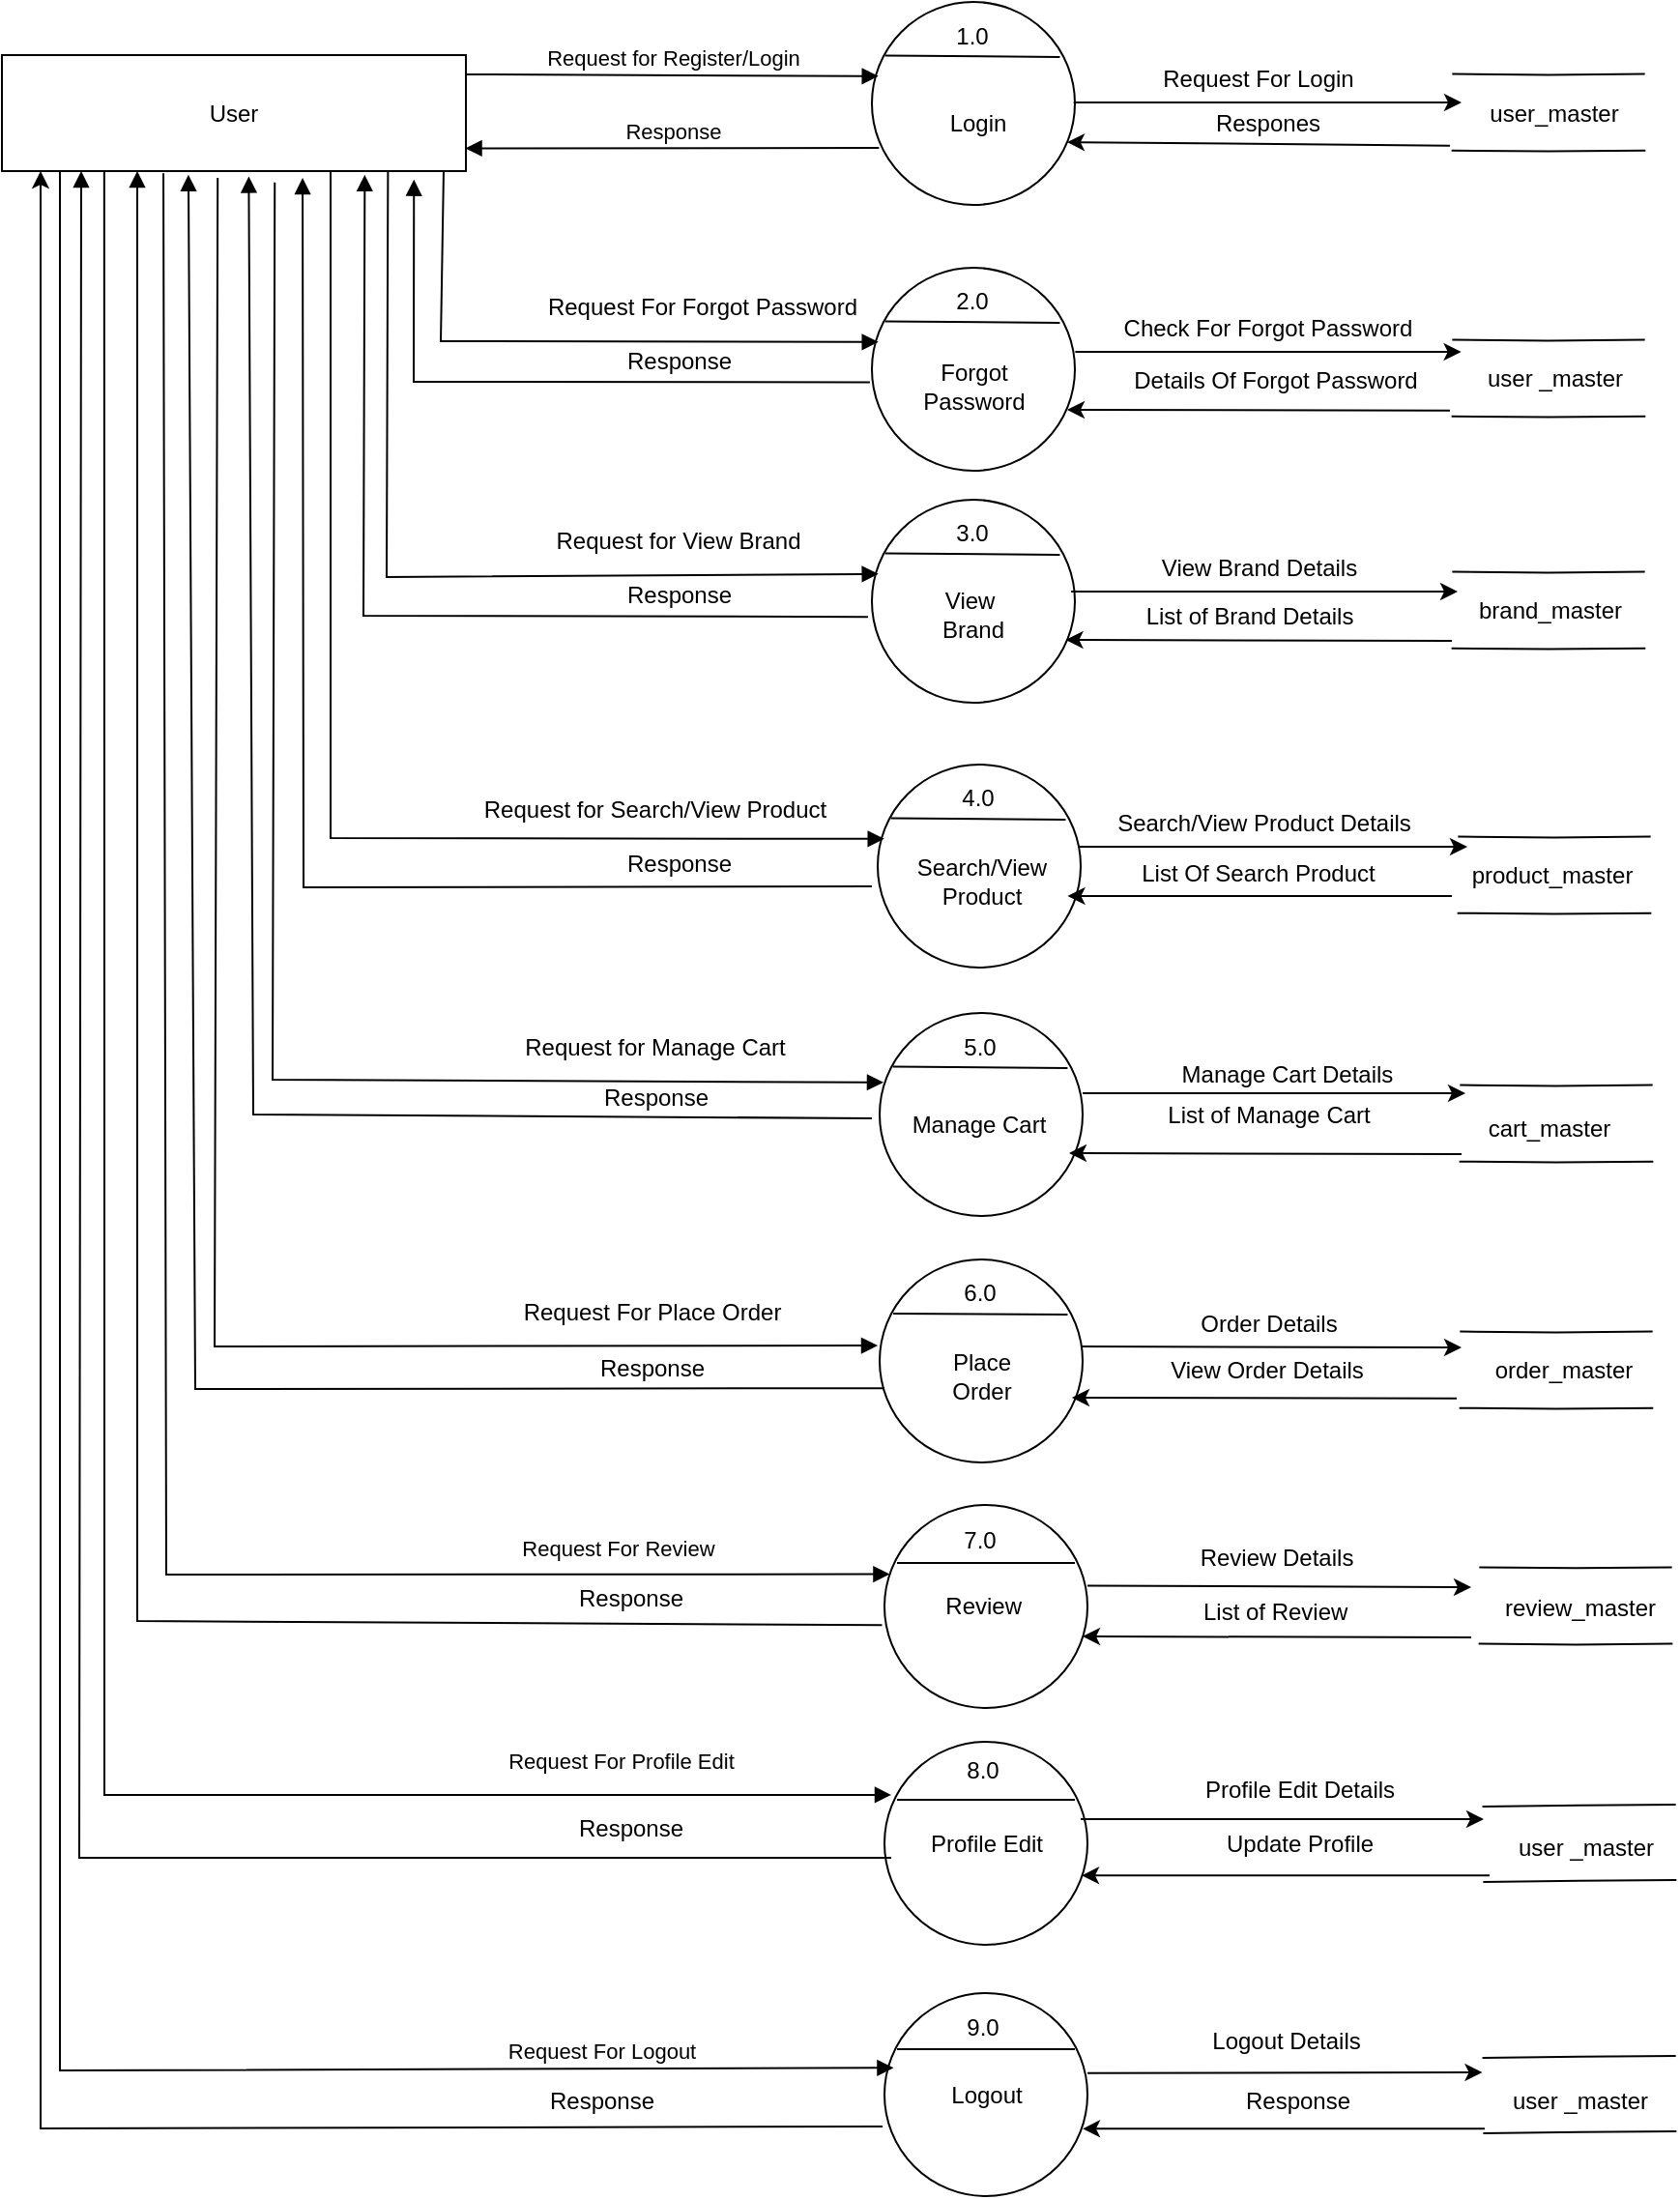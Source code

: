 <mxfile version="28.2.0">
  <diagram name="Page-1" id="gVOBkqxqK4I96EU3WtzF">
    <mxGraphModel dx="1042" dy="562" grid="1" gridSize="10" guides="1" tooltips="1" connect="1" arrows="1" fold="1" page="1" pageScale="1" pageWidth="850" pageHeight="1100" math="0" shadow="0">
      <root>
        <mxCell id="0" />
        <mxCell id="1" parent="0" />
        <mxCell id="Nr52_7gPGS_CzBwZWNkH-107" value="User" style="html=1;whiteSpace=wrap;" parent="1" vertex="1">
          <mxGeometry x="100" y="497.5" width="240" height="60" as="geometry" />
        </mxCell>
        <mxCell id="Nr52_7gPGS_CzBwZWNkH-108" value="" style="ellipse;whiteSpace=wrap;html=1;aspect=fixed;" parent="1" vertex="1">
          <mxGeometry x="550" y="470" width="105" height="105" as="geometry" />
        </mxCell>
        <mxCell id="Nr52_7gPGS_CzBwZWNkH-109" value="" style="endArrow=none;html=1;rounded=0;entryX=0.926;entryY=0.271;entryDx=0;entryDy=0;exitX=0.065;exitY=0.264;exitDx=0;exitDy=0;entryPerimeter=0;exitPerimeter=0;" parent="1" source="Nr52_7gPGS_CzBwZWNkH-108" target="Nr52_7gPGS_CzBwZWNkH-108" edge="1">
          <mxGeometry width="50" height="50" relative="1" as="geometry">
            <mxPoint x="565.377" y="495.377" as="sourcePoint" />
            <mxPoint x="639.623" y="495.377" as="targetPoint" />
          </mxGeometry>
        </mxCell>
        <mxCell id="Nr52_7gPGS_CzBwZWNkH-110" value="1.0" style="text;html=1;align=center;verticalAlign=middle;whiteSpace=wrap;rounded=0;" parent="1" vertex="1">
          <mxGeometry x="572" y="472.5" width="60" height="30" as="geometry" />
        </mxCell>
        <mxCell id="Nr52_7gPGS_CzBwZWNkH-111" value="Login" style="text;html=1;align=center;verticalAlign=middle;whiteSpace=wrap;rounded=0;" parent="1" vertex="1">
          <mxGeometry x="575" y="517.5" width="60" height="30" as="geometry" />
        </mxCell>
        <mxCell id="Nr52_7gPGS_CzBwZWNkH-112" value="Request for Register/Login" style="html=1;verticalAlign=bottom;endArrow=block;curved=0;rounded=0;exitX=1;exitY=0;exitDx=0;exitDy=0;entryX=0.032;entryY=0.366;entryDx=0;entryDy=0;entryPerimeter=0;" parent="1" target="Nr52_7gPGS_CzBwZWNkH-108" edge="1">
          <mxGeometry x="0.003" width="80" relative="1" as="geometry">
            <mxPoint x="340" y="507.5" as="sourcePoint" />
            <mxPoint x="550" y="507.5" as="targetPoint" />
            <mxPoint as="offset" />
          </mxGeometry>
        </mxCell>
        <mxCell id="Nr52_7gPGS_CzBwZWNkH-113" value="Response" style="html=1;verticalAlign=bottom;endArrow=block;curved=0;rounded=0;entryX=0.999;entryY=0.804;entryDx=0;entryDy=0;exitX=0.035;exitY=0.719;exitDx=0;exitDy=0;exitPerimeter=0;entryPerimeter=0;" parent="1" source="Nr52_7gPGS_CzBwZWNkH-108" target="Nr52_7gPGS_CzBwZWNkH-107" edge="1">
          <mxGeometry width="80" relative="1" as="geometry">
            <mxPoint x="430" y="567.5" as="sourcePoint" />
            <mxPoint x="510" y="567.5" as="targetPoint" />
          </mxGeometry>
        </mxCell>
        <mxCell id="Nr52_7gPGS_CzBwZWNkH-114" value="" style="shape=link;html=1;rounded=0;width=39.565;" parent="1" edge="1">
          <mxGeometry width="100" relative="1" as="geometry">
            <mxPoint x="850" y="527.07" as="sourcePoint" />
            <mxPoint x="950" y="527.07" as="targetPoint" />
            <Array as="points">
              <mxPoint x="900" y="527.5" />
            </Array>
          </mxGeometry>
        </mxCell>
        <mxCell id="Nr52_7gPGS_CzBwZWNkH-115" value="user_master" style="text;html=1;align=center;verticalAlign=middle;whiteSpace=wrap;rounded=0;" parent="1" vertex="1">
          <mxGeometry x="873" y="512.5" width="60" height="30" as="geometry" />
        </mxCell>
        <mxCell id="Nr52_7gPGS_CzBwZWNkH-116" value="" style="endArrow=classic;html=1;rounded=0;entryX=0.971;entryY=0.435;entryDx=0;entryDy=0;entryPerimeter=0;" parent="1" edge="1">
          <mxGeometry width="50" height="50" relative="1" as="geometry">
            <mxPoint x="849.02" y="544.33" as="sourcePoint" />
            <mxPoint x="650.975" y="542.505" as="targetPoint" />
          </mxGeometry>
        </mxCell>
        <mxCell id="Nr52_7gPGS_CzBwZWNkH-117" value="" style="endArrow=classic;html=1;rounded=0;exitX=0.994;exitY=0.644;exitDx=0;exitDy=0;exitPerimeter=0;entryX=0.004;entryY=0.837;entryDx=0;entryDy=0;entryPerimeter=0;" parent="1" edge="1">
          <mxGeometry width="50" height="50" relative="1" as="geometry">
            <mxPoint x="654.37" y="522.01" as="sourcePoint" />
            <mxPoint x="855" y="522" as="targetPoint" />
          </mxGeometry>
        </mxCell>
        <mxCell id="Nr52_7gPGS_CzBwZWNkH-118" value="Request For Login" style="text;html=1;align=center;verticalAlign=middle;whiteSpace=wrap;rounded=0;" parent="1" vertex="1">
          <mxGeometry x="665" y="495" width="170" height="30" as="geometry" />
        </mxCell>
        <mxCell id="Nr52_7gPGS_CzBwZWNkH-119" value="Respones" style="text;html=1;align=center;verticalAlign=middle;whiteSpace=wrap;rounded=0;" parent="1" vertex="1">
          <mxGeometry x="725" y="517.5" width="60" height="30" as="geometry" />
        </mxCell>
        <mxCell id="Nr52_7gPGS_CzBwZWNkH-120" value="" style="ellipse;whiteSpace=wrap;html=1;aspect=fixed;" parent="1" vertex="1">
          <mxGeometry x="550" y="607.5" width="105" height="105" as="geometry" />
        </mxCell>
        <mxCell id="Nr52_7gPGS_CzBwZWNkH-121" value="" style="endArrow=none;html=1;rounded=0;entryX=0.926;entryY=0.271;entryDx=0;entryDy=0;exitX=0.065;exitY=0.264;exitDx=0;exitDy=0;entryPerimeter=0;exitPerimeter=0;" parent="1" source="Nr52_7gPGS_CzBwZWNkH-120" target="Nr52_7gPGS_CzBwZWNkH-120" edge="1">
          <mxGeometry width="50" height="50" relative="1" as="geometry">
            <mxPoint x="565.377" y="632.877" as="sourcePoint" />
            <mxPoint x="639.623" y="632.877" as="targetPoint" />
          </mxGeometry>
        </mxCell>
        <mxCell id="Nr52_7gPGS_CzBwZWNkH-122" value="2.0" style="text;html=1;align=center;verticalAlign=middle;whiteSpace=wrap;rounded=0;" parent="1" vertex="1">
          <mxGeometry x="572" y="610" width="60" height="30" as="geometry" />
        </mxCell>
        <mxCell id="Nr52_7gPGS_CzBwZWNkH-124" value="" style="html=1;verticalAlign=bottom;endArrow=block;curved=0;rounded=0;exitX=0.952;exitY=1.005;exitDx=0;exitDy=0;entryX=0.032;entryY=0.366;entryDx=0;entryDy=0;entryPerimeter=0;exitPerimeter=0;" parent="1" source="Nr52_7gPGS_CzBwZWNkH-107" target="Nr52_7gPGS_CzBwZWNkH-120" edge="1">
          <mxGeometry x="0.272" y="-2" width="80" relative="1" as="geometry">
            <mxPoint x="340" y="645" as="sourcePoint" />
            <mxPoint x="550" y="645" as="targetPoint" />
            <Array as="points">
              <mxPoint x="327" y="645.5" />
            </Array>
            <mxPoint as="offset" />
          </mxGeometry>
        </mxCell>
        <mxCell id="Nr52_7gPGS_CzBwZWNkH-125" value="" style="html=1;verticalAlign=bottom;endArrow=block;curved=0;rounded=0;entryX=0.888;entryY=1.072;entryDx=0;entryDy=0;exitX=-0.01;exitY=0.564;exitDx=0;exitDy=0;entryPerimeter=0;exitPerimeter=0;" parent="1" source="Nr52_7gPGS_CzBwZWNkH-120" target="Nr52_7gPGS_CzBwZWNkH-107" edge="1">
          <mxGeometry width="80" relative="1" as="geometry">
            <mxPoint x="553.675" y="672.995" as="sourcePoint" />
            <mxPoint x="340" y="673" as="targetPoint" />
            <Array as="points">
              <mxPoint x="313" y="666.5" />
            </Array>
          </mxGeometry>
        </mxCell>
        <mxCell id="Nr52_7gPGS_CzBwZWNkH-126" value="" style="shape=link;html=1;rounded=0;width=39.565;" parent="1" edge="1">
          <mxGeometry width="100" relative="1" as="geometry">
            <mxPoint x="850" y="664.57" as="sourcePoint" />
            <mxPoint x="950" y="664.57" as="targetPoint" />
            <Array as="points">
              <mxPoint x="900" y="665" />
            </Array>
          </mxGeometry>
        </mxCell>
        <mxCell id="Nr52_7gPGS_CzBwZWNkH-127" value="user _master" style="text;html=1;align=center;verticalAlign=middle;whiteSpace=wrap;rounded=0;" parent="1" vertex="1">
          <mxGeometry x="867" y="650" width="73" height="30" as="geometry" />
        </mxCell>
        <mxCell id="Nr52_7gPGS_CzBwZWNkH-128" value="" style="endArrow=classic;html=1;rounded=0;entryX=0.971;entryY=0.435;entryDx=0;entryDy=0;entryPerimeter=0;" parent="1" edge="1">
          <mxGeometry width="50" height="50" relative="1" as="geometry">
            <mxPoint x="849.02" y="681.32" as="sourcePoint" />
            <mxPoint x="650.975" y="680.995" as="targetPoint" />
          </mxGeometry>
        </mxCell>
        <mxCell id="Nr52_7gPGS_CzBwZWNkH-129" value="" style="endArrow=classic;html=1;rounded=0;exitX=0.994;exitY=0.644;exitDx=0;exitDy=0;exitPerimeter=0;entryX=0.004;entryY=0.837;entryDx=0;entryDy=0;entryPerimeter=0;" parent="1" edge="1">
          <mxGeometry width="50" height="50" relative="1" as="geometry">
            <mxPoint x="655.19" y="651.01" as="sourcePoint" />
            <mxPoint x="854.82" y="651" as="targetPoint" />
          </mxGeometry>
        </mxCell>
        <mxCell id="Nr52_7gPGS_CzBwZWNkH-134" value="&lt;div&gt;&lt;br&gt;&lt;/div&gt;&lt;div&gt;&lt;span style=&quot;background-color: transparent; color: light-dark(rgb(0, 0, 0), rgb(255, 255, 255));&quot;&gt;View&amp;nbsp;&lt;/span&gt;&lt;/div&gt;&lt;div&gt;Brand&lt;/div&gt;" style="ellipse;whiteSpace=wrap;html=1;aspect=fixed;" parent="1" vertex="1">
          <mxGeometry x="550" y="727.5" width="105" height="105" as="geometry" />
        </mxCell>
        <mxCell id="Nr52_7gPGS_CzBwZWNkH-135" value="" style="endArrow=none;html=1;rounded=0;entryX=0.926;entryY=0.271;entryDx=0;entryDy=0;exitX=0.065;exitY=0.264;exitDx=0;exitDy=0;entryPerimeter=0;exitPerimeter=0;" parent="1" source="Nr52_7gPGS_CzBwZWNkH-134" target="Nr52_7gPGS_CzBwZWNkH-134" edge="1">
          <mxGeometry width="50" height="50" relative="1" as="geometry">
            <mxPoint x="565.377" y="752.877" as="sourcePoint" />
            <mxPoint x="639.623" y="752.877" as="targetPoint" />
          </mxGeometry>
        </mxCell>
        <mxCell id="Nr52_7gPGS_CzBwZWNkH-136" value="3.0" style="text;html=1;align=center;verticalAlign=middle;whiteSpace=wrap;rounded=0;" parent="1" vertex="1">
          <mxGeometry x="572" y="730" width="60" height="30" as="geometry" />
        </mxCell>
        <mxCell id="Nr52_7gPGS_CzBwZWNkH-138" value="" style="html=1;verticalAlign=bottom;endArrow=block;curved=0;rounded=0;exitX=0.832;exitY=1.005;exitDx=0;exitDy=0;entryX=0.032;entryY=0.366;entryDx=0;entryDy=0;entryPerimeter=0;exitPerimeter=0;" parent="1" source="Nr52_7gPGS_CzBwZWNkH-107" target="Nr52_7gPGS_CzBwZWNkH-134" edge="1">
          <mxGeometry width="80" relative="1" as="geometry">
            <mxPoint x="340" y="765" as="sourcePoint" />
            <mxPoint x="550" y="765" as="targetPoint" />
            <Array as="points">
              <mxPoint x="299" y="767.5" />
            </Array>
          </mxGeometry>
        </mxCell>
        <mxCell id="Nr52_7gPGS_CzBwZWNkH-139" value="" style="html=1;verticalAlign=bottom;endArrow=block;curved=0;rounded=0;entryX=0.782;entryY=1.032;entryDx=0;entryDy=0;exitX=-0.019;exitY=0.577;exitDx=0;exitDy=0;exitPerimeter=0;entryPerimeter=0;" parent="1" source="Nr52_7gPGS_CzBwZWNkH-134" target="Nr52_7gPGS_CzBwZWNkH-107" edge="1">
          <mxGeometry width="80" relative="1" as="geometry">
            <mxPoint x="540" y="787.5" as="sourcePoint" />
            <mxPoint x="290" y="667.5" as="targetPoint" />
            <Array as="points">
              <mxPoint x="287" y="787.5" />
            </Array>
          </mxGeometry>
        </mxCell>
        <mxCell id="Nr52_7gPGS_CzBwZWNkH-140" value="" style="shape=link;html=1;rounded=0;width=39.565;" parent="1" edge="1">
          <mxGeometry width="100" relative="1" as="geometry">
            <mxPoint x="850" y="784.57" as="sourcePoint" />
            <mxPoint x="950" y="784.57" as="targetPoint" />
            <Array as="points">
              <mxPoint x="900" y="785" />
            </Array>
          </mxGeometry>
        </mxCell>
        <mxCell id="Nr52_7gPGS_CzBwZWNkH-141" value="brand_master" style="text;html=1;align=center;verticalAlign=middle;whiteSpace=wrap;rounded=0;" parent="1" vertex="1">
          <mxGeometry x="871" y="770" width="60" height="30" as="geometry" />
        </mxCell>
        <mxCell id="Nr52_7gPGS_CzBwZWNkH-142" value="" style="endArrow=classic;html=1;rounded=0;entryX=0.971;entryY=0.435;entryDx=0;entryDy=0;entryPerimeter=0;" parent="1" edge="1">
          <mxGeometry width="50" height="50" relative="1" as="geometry">
            <mxPoint x="850" y="800.5" as="sourcePoint" />
            <mxPoint x="650.235" y="800.005" as="targetPoint" />
          </mxGeometry>
        </mxCell>
        <mxCell id="Nr52_7gPGS_CzBwZWNkH-143" value="" style="endArrow=classic;html=1;rounded=0;exitX=0.994;exitY=0.644;exitDx=0;exitDy=0;exitPerimeter=0;entryX=0.004;entryY=0.837;entryDx=0;entryDy=0;entryPerimeter=0;" parent="1" edge="1">
          <mxGeometry width="50" height="50" relative="1" as="geometry">
            <mxPoint x="653.06" y="775.01" as="sourcePoint" />
            <mxPoint x="853" y="775" as="targetPoint" />
          </mxGeometry>
        </mxCell>
        <mxCell id="Nr52_7gPGS_CzBwZWNkH-148" value="" style="ellipse;whiteSpace=wrap;html=1;aspect=fixed;" parent="1" vertex="1">
          <mxGeometry x="553" y="864.5" width="105" height="105" as="geometry" />
        </mxCell>
        <mxCell id="Nr52_7gPGS_CzBwZWNkH-149" value="" style="endArrow=none;html=1;rounded=0;entryX=0.926;entryY=0.271;entryDx=0;entryDy=0;exitX=0.065;exitY=0.264;exitDx=0;exitDy=0;entryPerimeter=0;exitPerimeter=0;" parent="1" source="Nr52_7gPGS_CzBwZWNkH-148" target="Nr52_7gPGS_CzBwZWNkH-148" edge="1">
          <mxGeometry width="50" height="50" relative="1" as="geometry">
            <mxPoint x="568.377" y="889.877" as="sourcePoint" />
            <mxPoint x="642.623" y="889.877" as="targetPoint" />
          </mxGeometry>
        </mxCell>
        <mxCell id="Nr52_7gPGS_CzBwZWNkH-150" value="4.0" style="text;html=1;align=center;verticalAlign=middle;whiteSpace=wrap;rounded=0;" parent="1" vertex="1">
          <mxGeometry x="575" y="867" width="60" height="30" as="geometry" />
        </mxCell>
        <mxCell id="Nr52_7gPGS_CzBwZWNkH-152" value="" style="html=1;verticalAlign=bottom;endArrow=block;curved=0;rounded=0;entryX=0.032;entryY=0.366;entryDx=0;entryDy=0;entryPerimeter=0;" parent="1" target="Nr52_7gPGS_CzBwZWNkH-148" edge="1">
          <mxGeometry width="80" relative="1" as="geometry">
            <mxPoint x="270" y="557.5" as="sourcePoint" />
            <mxPoint x="553" y="902" as="targetPoint" />
            <Array as="points">
              <mxPoint x="270" y="902.5" />
            </Array>
          </mxGeometry>
        </mxCell>
        <mxCell id="Nr52_7gPGS_CzBwZWNkH-153" value="" style="html=1;verticalAlign=bottom;endArrow=block;curved=0;rounded=0;entryX=0.648;entryY=1.058;entryDx=0;entryDy=0;entryPerimeter=0;" parent="1" target="Nr52_7gPGS_CzBwZWNkH-107" edge="1">
          <mxGeometry width="80" relative="1" as="geometry">
            <mxPoint x="550" y="927.5" as="sourcePoint" />
            <mxPoint x="290" y="698.5" as="targetPoint" />
            <Array as="points">
              <mxPoint x="256" y="928" />
            </Array>
          </mxGeometry>
        </mxCell>
        <mxCell id="Nr52_7gPGS_CzBwZWNkH-154" value="" style="shape=link;html=1;rounded=0;width=39.565;" parent="1" edge="1">
          <mxGeometry width="100" relative="1" as="geometry">
            <mxPoint x="853" y="921.57" as="sourcePoint" />
            <mxPoint x="953" y="921.57" as="targetPoint" />
            <Array as="points">
              <mxPoint x="903" y="922" />
            </Array>
          </mxGeometry>
        </mxCell>
        <mxCell id="Nr52_7gPGS_CzBwZWNkH-155" value="product_master" style="text;html=1;align=center;verticalAlign=middle;whiteSpace=wrap;rounded=0;" parent="1" vertex="1">
          <mxGeometry x="872" y="907" width="60" height="30" as="geometry" />
        </mxCell>
        <mxCell id="Nr52_7gPGS_CzBwZWNkH-156" value="" style="endArrow=classic;html=1;rounded=0;entryX=0.971;entryY=0.435;entryDx=0;entryDy=0;entryPerimeter=0;" parent="1" edge="1">
          <mxGeometry width="50" height="50" relative="1" as="geometry">
            <mxPoint x="850" y="932.5" as="sourcePoint" />
            <mxPoint x="651.235" y="932.495" as="targetPoint" />
          </mxGeometry>
        </mxCell>
        <mxCell id="Nr52_7gPGS_CzBwZWNkH-157" value="" style="endArrow=classic;html=1;rounded=0;exitX=0.994;exitY=0.644;exitDx=0;exitDy=0;exitPerimeter=0;entryX=0.004;entryY=0.837;entryDx=0;entryDy=0;entryPerimeter=0;" parent="1" edge="1">
          <mxGeometry width="50" height="50" relative="1" as="geometry">
            <mxPoint x="656.56" y="907.01" as="sourcePoint" />
            <mxPoint x="858" y="907" as="targetPoint" />
          </mxGeometry>
        </mxCell>
        <mxCell id="Nr52_7gPGS_CzBwZWNkH-162" value="" style="ellipse;whiteSpace=wrap;html=1;aspect=fixed;" parent="1" vertex="1">
          <mxGeometry x="554" y="993" width="105" height="105" as="geometry" />
        </mxCell>
        <mxCell id="Nr52_7gPGS_CzBwZWNkH-163" value="" style="endArrow=none;html=1;rounded=0;entryX=0.926;entryY=0.271;entryDx=0;entryDy=0;exitX=0.065;exitY=0.264;exitDx=0;exitDy=0;entryPerimeter=0;exitPerimeter=0;" parent="1" source="Nr52_7gPGS_CzBwZWNkH-162" target="Nr52_7gPGS_CzBwZWNkH-162" edge="1">
          <mxGeometry width="50" height="50" relative="1" as="geometry">
            <mxPoint x="569.377" y="1018.377" as="sourcePoint" />
            <mxPoint x="643.623" y="1018.377" as="targetPoint" />
          </mxGeometry>
        </mxCell>
        <mxCell id="Nr52_7gPGS_CzBwZWNkH-164" value="5.0" style="text;html=1;align=center;verticalAlign=middle;whiteSpace=wrap;rounded=0;" parent="1" vertex="1">
          <mxGeometry x="576" y="995.5" width="60" height="30" as="geometry" />
        </mxCell>
        <mxCell id="Nr52_7gPGS_CzBwZWNkH-166" value="" style="html=1;verticalAlign=bottom;endArrow=block;curved=0;rounded=0;entryX=0.019;entryY=0.342;entryDx=0;entryDy=0;entryPerimeter=0;exitX=0.588;exitY=1.098;exitDx=0;exitDy=0;exitPerimeter=0;" parent="1" source="Nr52_7gPGS_CzBwZWNkH-107" target="Nr52_7gPGS_CzBwZWNkH-162" edge="1">
          <mxGeometry width="80" relative="1" as="geometry">
            <mxPoint x="240" y="577.5" as="sourcePoint" />
            <mxPoint x="553" y="1022.5" as="targetPoint" />
            <Array as="points">
              <mxPoint x="240" y="1027.5" />
            </Array>
          </mxGeometry>
        </mxCell>
        <mxCell id="Nr52_7gPGS_CzBwZWNkH-167" value="" style="html=1;verticalAlign=bottom;endArrow=block;curved=0;rounded=0;entryX=0.532;entryY=1.045;entryDx=0;entryDy=0;entryPerimeter=0;" parent="1" target="Nr52_7gPGS_CzBwZWNkH-107" edge="1">
          <mxGeometry width="80" relative="1" as="geometry">
            <mxPoint x="550" y="1047.5" as="sourcePoint" />
            <mxPoint x="255" y="689" as="targetPoint" />
            <Array as="points">
              <mxPoint x="230" y="1045.5" />
            </Array>
          </mxGeometry>
        </mxCell>
        <mxCell id="Nr52_7gPGS_CzBwZWNkH-168" value="" style="shape=link;html=1;rounded=0;width=39.565;" parent="1" edge="1">
          <mxGeometry width="100" relative="1" as="geometry">
            <mxPoint x="854" y="1050.07" as="sourcePoint" />
            <mxPoint x="954" y="1050.07" as="targetPoint" />
            <Array as="points">
              <mxPoint x="904" y="1050.5" />
            </Array>
          </mxGeometry>
        </mxCell>
        <mxCell id="Nr52_7gPGS_CzBwZWNkH-170" value="" style="endArrow=classic;html=1;rounded=0;exitX=0.008;exitY=0.124;exitDx=0;exitDy=0;entryX=0.971;entryY=0.435;entryDx=0;entryDy=0;entryPerimeter=0;exitPerimeter=0;" parent="1" edge="1">
          <mxGeometry width="50" height="50" relative="1" as="geometry">
            <mxPoint x="855" y="1066.05" as="sourcePoint" />
            <mxPoint x="652" y="1065.505" as="targetPoint" />
          </mxGeometry>
        </mxCell>
        <mxCell id="Nr52_7gPGS_CzBwZWNkH-171" value="" style="endArrow=classic;html=1;rounded=0;exitX=0.994;exitY=0.644;exitDx=0;exitDy=0;exitPerimeter=0;entryX=0.004;entryY=0.837;entryDx=0;entryDy=0;entryPerimeter=0;" parent="1" edge="1">
          <mxGeometry width="50" height="50" relative="1" as="geometry">
            <mxPoint x="659.0" y="1034.51" as="sourcePoint" />
            <mxPoint x="857" y="1034.5" as="targetPoint" />
          </mxGeometry>
        </mxCell>
        <mxCell id="Nr52_7gPGS_CzBwZWNkH-176" value="" style="ellipse;whiteSpace=wrap;html=1;aspect=fixed;" parent="1" vertex="1">
          <mxGeometry x="554" y="1120.5" width="105" height="105" as="geometry" />
        </mxCell>
        <mxCell id="Nr52_7gPGS_CzBwZWNkH-177" value="" style="endArrow=none;html=1;rounded=0;entryX=0.926;entryY=0.271;entryDx=0;entryDy=0;entryPerimeter=0;" parent="1" target="Nr52_7gPGS_CzBwZWNkH-176" edge="1">
          <mxGeometry width="50" height="50" relative="1" as="geometry">
            <mxPoint x="561" y="1148.5" as="sourcePoint" />
            <mxPoint x="643.623" y="1145.877" as="targetPoint" />
          </mxGeometry>
        </mxCell>
        <mxCell id="Nr52_7gPGS_CzBwZWNkH-178" value="6.0" style="text;html=1;align=center;verticalAlign=middle;whiteSpace=wrap;rounded=0;" parent="1" vertex="1">
          <mxGeometry x="576" y="1123" width="60" height="30" as="geometry" />
        </mxCell>
        <mxCell id="Nr52_7gPGS_CzBwZWNkH-180" value="" style="html=1;verticalAlign=bottom;endArrow=block;curved=0;rounded=0;exitX=0.465;exitY=1.058;exitDx=0;exitDy=0;exitPerimeter=0;" parent="1" source="Nr52_7gPGS_CzBwZWNkH-107" edge="1">
          <mxGeometry width="80" relative="1" as="geometry">
            <mxPoint x="235" y="685" as="sourcePoint" />
            <mxPoint x="553" y="1165" as="targetPoint" />
            <Array as="points">
              <mxPoint x="210" y="1165.5" />
            </Array>
          </mxGeometry>
        </mxCell>
        <mxCell id="Nr52_7gPGS_CzBwZWNkH-181" value="" style="html=1;verticalAlign=bottom;endArrow=block;curved=0;rounded=0;exitX=0.023;exitY=0.634;exitDx=0;exitDy=0;exitPerimeter=0;entryX=0.402;entryY=1.032;entryDx=0;entryDy=0;entryPerimeter=0;" parent="1" source="Nr52_7gPGS_CzBwZWNkH-176" target="Nr52_7gPGS_CzBwZWNkH-107" edge="1">
          <mxGeometry width="80" relative="1" as="geometry">
            <mxPoint x="557.675" y="1190.995" as="sourcePoint" />
            <mxPoint x="225" y="687" as="targetPoint" />
            <Array as="points">
              <mxPoint x="200" y="1187.5" />
            </Array>
          </mxGeometry>
        </mxCell>
        <mxCell id="Nr52_7gPGS_CzBwZWNkH-182" value="" style="shape=link;html=1;rounded=0;width=39.565;" parent="1" edge="1">
          <mxGeometry width="100" relative="1" as="geometry">
            <mxPoint x="854" y="1177.57" as="sourcePoint" />
            <mxPoint x="954" y="1177.57" as="targetPoint" />
            <Array as="points">
              <mxPoint x="904" y="1178" />
            </Array>
          </mxGeometry>
        </mxCell>
        <mxCell id="Nr52_7gPGS_CzBwZWNkH-183" value="order_master" style="text;html=1;align=center;verticalAlign=middle;whiteSpace=wrap;rounded=0;" parent="1" vertex="1">
          <mxGeometry x="878" y="1163" width="60" height="30" as="geometry" />
        </mxCell>
        <mxCell id="Nr52_7gPGS_CzBwZWNkH-184" value="" style="endArrow=classic;html=1;rounded=0;entryX=0.971;entryY=0.435;entryDx=0;entryDy=0;entryPerimeter=0;" parent="1" edge="1">
          <mxGeometry width="50" height="50" relative="1" as="geometry">
            <mxPoint x="852.52" y="1192.33" as="sourcePoint" />
            <mxPoint x="653.475" y="1192.005" as="targetPoint" />
          </mxGeometry>
        </mxCell>
        <mxCell id="Nr52_7gPGS_CzBwZWNkH-189" value="" style="html=1;verticalAlign=bottom;endArrow=block;curved=0;rounded=0;exitX=0.348;exitY=1.018;exitDx=0;exitDy=0;entryX=0.026;entryY=0.341;entryDx=0;entryDy=0;entryPerimeter=0;exitPerimeter=0;" parent="1" source="Nr52_7gPGS_CzBwZWNkH-107" target="Nr52_7gPGS_CzBwZWNkH-191" edge="1">
          <mxGeometry width="80" relative="1" as="geometry">
            <mxPoint x="180" y="557.5" as="sourcePoint" />
            <mxPoint x="560" y="1267.5" as="targetPoint" />
            <Array as="points">
              <mxPoint x="185" y="1283.5" />
            </Array>
          </mxGeometry>
        </mxCell>
        <mxCell id="Nr52_7gPGS_CzBwZWNkH-191" value="Review&amp;nbsp;" style="ellipse;whiteSpace=wrap;html=1;aspect=fixed;" parent="1" vertex="1">
          <mxGeometry x="556.5" y="1247.5" width="105" height="105" as="geometry" />
        </mxCell>
        <mxCell id="Nr52_7gPGS_CzBwZWNkH-192" value="" style="endArrow=none;html=1;rounded=0;entryX=0.926;entryY=0.271;entryDx=0;entryDy=0;entryPerimeter=0;" parent="1" edge="1">
          <mxGeometry width="50" height="50" relative="1" as="geometry">
            <mxPoint x="563" y="1277.5" as="sourcePoint" />
            <mxPoint x="655" y="1277.5" as="targetPoint" />
          </mxGeometry>
        </mxCell>
        <mxCell id="Nr52_7gPGS_CzBwZWNkH-193" value="7.0" style="text;strokeColor=none;align=center;fillColor=none;html=1;verticalAlign=middle;whiteSpace=wrap;rounded=0;" parent="1" vertex="1">
          <mxGeometry x="576" y="1250.5" width="60" height="30" as="geometry" />
        </mxCell>
        <mxCell id="Nr52_7gPGS_CzBwZWNkH-194" value="" style="html=1;verticalAlign=bottom;endArrow=block;curved=0;rounded=0;exitX=-0.012;exitY=0.592;exitDx=0;exitDy=0;exitPerimeter=0;entryX=0.178;entryY=1.043;entryDx=0;entryDy=0;entryPerimeter=0;" parent="1" source="Nr52_7gPGS_CzBwZWNkH-191" edge="1">
          <mxGeometry width="80" relative="1" as="geometry">
            <mxPoint x="534" y="1184.5" as="sourcePoint" />
            <mxPoint x="170" y="557.5" as="targetPoint" />
            <Array as="points">
              <mxPoint x="170" y="1307.5" />
            </Array>
          </mxGeometry>
        </mxCell>
        <mxCell id="Nr52_7gPGS_CzBwZWNkH-195" value="" style="endArrow=classic;html=1;rounded=0;exitX=0.008;exitY=0.124;exitDx=0;exitDy=0;exitPerimeter=0;" parent="1" edge="1">
          <mxGeometry width="50" height="50" relative="1" as="geometry">
            <mxPoint x="661.5" y="1289.25" as="sourcePoint" />
            <mxPoint x="860" y="1290" as="targetPoint" />
          </mxGeometry>
        </mxCell>
        <mxCell id="Nr52_7gPGS_CzBwZWNkH-197" value="" style="endArrow=classic;html=1;rounded=0;" parent="1" edge="1">
          <mxGeometry width="50" height="50" relative="1" as="geometry">
            <mxPoint x="860" y="1316" as="sourcePoint" />
            <mxPoint x="659" y="1315.5" as="targetPoint" />
          </mxGeometry>
        </mxCell>
        <mxCell id="Nr52_7gPGS_CzBwZWNkH-199" value="" style="shape=link;html=1;rounded=0;width=39.565;" parent="1" edge="1">
          <mxGeometry width="100" relative="1" as="geometry">
            <mxPoint x="864" y="1299.5" as="sourcePoint" />
            <mxPoint x="964" y="1299.5" as="targetPoint" />
            <Array as="points">
              <mxPoint x="914" y="1299.93" />
            </Array>
          </mxGeometry>
        </mxCell>
        <mxCell id="Nr52_7gPGS_CzBwZWNkH-201" value="review_master" style="text;html=1;align=center;verticalAlign=middle;resizable=0;points=[];autosize=1;strokeColor=none;fillColor=none;" parent="1" vertex="1">
          <mxGeometry x="866" y="1285.5" width="100" height="30" as="geometry" />
        </mxCell>
        <mxCell id="Nr52_7gPGS_CzBwZWNkH-202" value="" style="endArrow=classic;html=1;rounded=0;" parent="1" edge="1">
          <mxGeometry width="50" height="50" relative="1" as="geometry">
            <mxPoint x="658" y="1165.5" as="sourcePoint" />
            <mxPoint x="855" y="1166" as="targetPoint" />
          </mxGeometry>
        </mxCell>
        <mxCell id="Nr52_7gPGS_CzBwZWNkH-204" value="Request For Forgot Password" style="text;html=1;align=center;verticalAlign=middle;whiteSpace=wrap;rounded=0;" parent="1" vertex="1">
          <mxGeometry x="378" y="612.5" width="169" height="30" as="geometry" />
        </mxCell>
        <mxCell id="Nr52_7gPGS_CzBwZWNkH-205" value="Forgot Password" style="text;html=1;align=center;verticalAlign=middle;whiteSpace=wrap;rounded=0;" parent="1" vertex="1">
          <mxGeometry x="572.5" y="653.5" width="60" height="30" as="geometry" />
        </mxCell>
        <mxCell id="Nr52_7gPGS_CzBwZWNkH-206" value="Check For Forgot Password" style="text;html=1;align=center;verticalAlign=middle;whiteSpace=wrap;rounded=0;" parent="1" vertex="1">
          <mxGeometry x="670" y="623.5" width="170" height="30" as="geometry" />
        </mxCell>
        <mxCell id="Nr52_7gPGS_CzBwZWNkH-207" value="Details Of Forgot Password" style="text;html=1;align=center;verticalAlign=middle;whiteSpace=wrap;rounded=0;" parent="1" vertex="1">
          <mxGeometry x="684" y="651" width="150" height="30" as="geometry" />
        </mxCell>
        <mxCell id="Nr52_7gPGS_CzBwZWNkH-208" value="Search/View Product" style="text;html=1;align=center;verticalAlign=middle;whiteSpace=wrap;rounded=0;" parent="1" vertex="1">
          <mxGeometry x="576.5" y="910" width="60" height="30" as="geometry" />
        </mxCell>
        <mxCell id="Nr52_7gPGS_CzBwZWNkH-209" value="Request for Search/View Product" style="text;html=1;align=center;verticalAlign=middle;whiteSpace=wrap;rounded=0;" parent="1" vertex="1">
          <mxGeometry x="348" y="872.5" width="180" height="30" as="geometry" />
        </mxCell>
        <mxCell id="Nr52_7gPGS_CzBwZWNkH-210" value="Search/View Product Details" style="text;html=1;align=center;verticalAlign=middle;whiteSpace=wrap;rounded=0;" parent="1" vertex="1">
          <mxGeometry x="668" y="880" width="170" height="30" as="geometry" />
        </mxCell>
        <mxCell id="Nr52_7gPGS_CzBwZWNkH-211" value="List Of Search Product" style="text;html=1;align=center;verticalAlign=middle;whiteSpace=wrap;rounded=0;" parent="1" vertex="1">
          <mxGeometry x="685" y="906" width="130" height="30" as="geometry" />
        </mxCell>
        <mxCell id="Nr52_7gPGS_CzBwZWNkH-212" value="Request for View Brand" style="text;html=1;align=center;verticalAlign=middle;whiteSpace=wrap;rounded=0;" parent="1" vertex="1">
          <mxGeometry x="373" y="733.5" width="154" height="30" as="geometry" />
        </mxCell>
        <mxCell id="Nr52_7gPGS_CzBwZWNkH-213" value="View Brand Details" style="text;html=1;align=center;verticalAlign=middle;resizable=0;points=[];autosize=1;strokeColor=none;fillColor=none;" parent="1" vertex="1">
          <mxGeometry x="690" y="748" width="120" height="30" as="geometry" />
        </mxCell>
        <mxCell id="Nr52_7gPGS_CzBwZWNkH-214" value="List of Brand Details" style="text;html=1;align=center;verticalAlign=middle;resizable=0;points=[];autosize=1;strokeColor=none;fillColor=none;" parent="1" vertex="1">
          <mxGeometry x="680" y="773" width="130" height="30" as="geometry" />
        </mxCell>
        <mxCell id="Nr52_7gPGS_CzBwZWNkH-215" value="Manage Cart" style="text;html=1;align=center;verticalAlign=middle;resizable=0;points=[];autosize=1;strokeColor=none;fillColor=none;" parent="1" vertex="1">
          <mxGeometry x="560" y="1035.5" width="90" height="30" as="geometry" />
        </mxCell>
        <mxCell id="Nr52_7gPGS_CzBwZWNkH-216" value="Request for Manage Cart" style="text;html=1;align=center;verticalAlign=middle;whiteSpace=wrap;rounded=0;" parent="1" vertex="1">
          <mxGeometry x="360" y="995.5" width="156" height="30" as="geometry" />
        </mxCell>
        <mxCell id="Nr52_7gPGS_CzBwZWNkH-217" value="Manage Cart Details" style="text;html=1;align=center;verticalAlign=middle;whiteSpace=wrap;rounded=0;" parent="1" vertex="1">
          <mxGeometry x="680" y="1010" width="170" height="30" as="geometry" />
        </mxCell>
        <mxCell id="Nr52_7gPGS_CzBwZWNkH-218" value="List of Manage Cart" style="text;html=1;align=center;verticalAlign=middle;whiteSpace=wrap;rounded=0;" parent="1" vertex="1">
          <mxGeometry x="679.5" y="1030.5" width="151" height="30" as="geometry" />
        </mxCell>
        <mxCell id="Nr52_7gPGS_CzBwZWNkH-219" value="Place Order" style="text;strokeColor=none;align=center;fillColor=none;html=1;verticalAlign=middle;whiteSpace=wrap;rounded=0;" parent="1" vertex="1">
          <mxGeometry x="576.5" y="1165.5" width="60" height="30" as="geometry" />
        </mxCell>
        <mxCell id="Nr52_7gPGS_CzBwZWNkH-220" value="Request For Place Order" style="text;html=1;align=center;verticalAlign=middle;resizable=0;points=[];autosize=1;strokeColor=none;fillColor=none;" parent="1" vertex="1">
          <mxGeometry x="356" y="1133" width="160" height="30" as="geometry" />
        </mxCell>
        <mxCell id="Nr52_7gPGS_CzBwZWNkH-223" value="Order Details" style="text;html=1;align=center;verticalAlign=middle;resizable=0;points=[];autosize=1;strokeColor=none;fillColor=none;" parent="1" vertex="1">
          <mxGeometry x="710" y="1139" width="90" height="30" as="geometry" />
        </mxCell>
        <mxCell id="Nr52_7gPGS_CzBwZWNkH-224" value="View Order Details" style="text;html=1;align=center;verticalAlign=middle;resizable=0;points=[];autosize=1;strokeColor=none;fillColor=none;" parent="1" vertex="1">
          <mxGeometry x="694" y="1163" width="120" height="30" as="geometry" />
        </mxCell>
        <mxCell id="Nr52_7gPGS_CzBwZWNkH-225" value="Request For Review&amp;nbsp;" style="edgeLabel;html=1;align=center;verticalAlign=middle;resizable=0;points=[];" parent="1" vertex="1" connectable="0">
          <mxGeometry x="380" y="1240" as="geometry">
            <mxPoint x="40" y="30" as="offset" />
          </mxGeometry>
        </mxCell>
        <mxCell id="Nr52_7gPGS_CzBwZWNkH-226" value="Review Details" style="text;html=1;align=center;verticalAlign=middle;resizable=0;points=[];autosize=1;strokeColor=none;fillColor=none;" parent="1" vertex="1">
          <mxGeometry x="709" y="1260" width="100" height="30" as="geometry" />
        </mxCell>
        <mxCell id="Nr52_7gPGS_CzBwZWNkH-227" value="List of Review&amp;nbsp;" style="text;html=1;align=center;verticalAlign=middle;resizable=0;points=[];autosize=1;strokeColor=none;fillColor=none;" parent="1" vertex="1">
          <mxGeometry x="710" y="1288" width="100" height="30" as="geometry" />
        </mxCell>
        <mxCell id="Nr52_7gPGS_CzBwZWNkH-228" value="Profile Edit" style="ellipse;whiteSpace=wrap;html=1;aspect=fixed;" parent="1" vertex="1">
          <mxGeometry x="556.5" y="1370" width="105" height="105" as="geometry" />
        </mxCell>
        <mxCell id="Nr52_7gPGS_CzBwZWNkH-229" value="" style="html=1;verticalAlign=bottom;endArrow=block;curved=0;rounded=0;exitX=0.208;exitY=1.042;exitDx=0;exitDy=0;exitPerimeter=0;" parent="1" edge="1">
          <mxGeometry width="80" relative="1" as="geometry">
            <mxPoint x="152.92" y="557.5" as="sourcePoint" />
            <mxPoint x="560" y="1397.48" as="targetPoint" />
            <Array as="points">
              <mxPoint x="153" y="1047.48" />
              <mxPoint x="153" y="1397.48" />
            </Array>
          </mxGeometry>
        </mxCell>
        <mxCell id="Nr52_7gPGS_CzBwZWNkH-231" value="" style="html=1;verticalAlign=bottom;endArrow=block;curved=0;rounded=0;entryX=0.178;entryY=1.043;entryDx=0;entryDy=0;entryPerimeter=0;" parent="1" edge="1">
          <mxGeometry width="80" relative="1" as="geometry">
            <mxPoint x="560" y="1430" as="sourcePoint" />
            <mxPoint x="141" y="557.5" as="targetPoint" />
            <Array as="points">
              <mxPoint x="140" y="1430" />
            </Array>
          </mxGeometry>
        </mxCell>
        <mxCell id="Nr52_7gPGS_CzBwZWNkH-232" value="Logout" style="ellipse;whiteSpace=wrap;html=1;aspect=fixed;" parent="1" vertex="1">
          <mxGeometry x="556.5" y="1500" width="105" height="105" as="geometry" />
        </mxCell>
        <mxCell id="Nr52_7gPGS_CzBwZWNkH-233" value="" style="html=1;verticalAlign=bottom;endArrow=block;curved=0;rounded=0;exitX=0.208;exitY=1.042;exitDx=0;exitDy=0;exitPerimeter=0;entryX=0.045;entryY=0.368;entryDx=0;entryDy=0;entryPerimeter=0;" parent="1" target="Nr52_7gPGS_CzBwZWNkH-232" edge="1">
          <mxGeometry width="80" relative="1" as="geometry">
            <mxPoint x="130" y="557.5" as="sourcePoint" />
            <mxPoint x="537" y="1397.5" as="targetPoint" />
            <Array as="points">
              <mxPoint x="130" y="1047.5" />
              <mxPoint x="130" y="1540" />
            </Array>
          </mxGeometry>
        </mxCell>
        <mxCell id="Nr52_7gPGS_CzBwZWNkH-234" value="" style="html=1;verticalAlign=bottom;endArrow=none;curved=0;rounded=0;exitX=0.208;exitY=1.042;exitDx=0;exitDy=0;exitPerimeter=0;entryX=-0.009;entryY=0.657;entryDx=0;entryDy=0;entryPerimeter=0;endFill=0;startArrow=classic;startFill=1;" parent="1" target="Nr52_7gPGS_CzBwZWNkH-232" edge="1">
          <mxGeometry width="80" relative="1" as="geometry">
            <mxPoint x="120" y="557.5" as="sourcePoint" />
            <mxPoint x="527" y="1397.5" as="targetPoint" />
            <Array as="points">
              <mxPoint x="120" y="1047.5" />
              <mxPoint x="120" y="1570" />
            </Array>
          </mxGeometry>
        </mxCell>
        <mxCell id="Nr52_7gPGS_CzBwZWNkH-236" value="" style="endArrow=classic;html=1;rounded=0;exitX=0.008;exitY=0.124;exitDx=0;exitDy=0;exitPerimeter=0;" parent="1" edge="1">
          <mxGeometry width="50" height="50" relative="1" as="geometry">
            <mxPoint x="658" y="1410" as="sourcePoint" />
            <mxPoint x="866.5" y="1410" as="targetPoint" />
          </mxGeometry>
        </mxCell>
        <mxCell id="Nr52_7gPGS_CzBwZWNkH-237" value="" style="endArrow=classic;html=1;rounded=0;" parent="1" edge="1">
          <mxGeometry width="50" height="50" relative="1" as="geometry">
            <mxPoint x="869.5" y="1439.17" as="sourcePoint" />
            <mxPoint x="658.5" y="1439.17" as="targetPoint" />
          </mxGeometry>
        </mxCell>
        <mxCell id="Nr52_7gPGS_CzBwZWNkH-239" value="" style="shape=link;html=1;rounded=0;width=39;" parent="1" edge="1">
          <mxGeometry width="100" relative="1" as="geometry">
            <mxPoint x="866" y="1423" as="sourcePoint" />
            <mxPoint x="966" y="1422" as="targetPoint" />
            <Array as="points">
              <mxPoint x="916" y="1422.43" />
            </Array>
          </mxGeometry>
        </mxCell>
        <mxCell id="Nr52_7gPGS_CzBwZWNkH-240" value="" style="endArrow=classic;html=1;rounded=0;exitX=0.008;exitY=0.124;exitDx=0;exitDy=0;entryX=0.971;entryY=0.435;entryDx=0;entryDy=0;entryPerimeter=0;exitPerimeter=0;" parent="1" edge="1">
          <mxGeometry width="50" height="50" relative="1" as="geometry">
            <mxPoint x="867" y="1570.17" as="sourcePoint" />
            <mxPoint x="659" y="1570.17" as="targetPoint" />
          </mxGeometry>
        </mxCell>
        <mxCell id="Nr52_7gPGS_CzBwZWNkH-241" value="" style="endArrow=classic;html=1;rounded=0;entryX=0.004;entryY=0.837;entryDx=0;entryDy=0;entryPerimeter=0;" parent="1" edge="1">
          <mxGeometry width="50" height="50" relative="1" as="geometry">
            <mxPoint x="661.5" y="1541.39" as="sourcePoint" />
            <mxPoint x="865.74" y="1541" as="targetPoint" />
          </mxGeometry>
        </mxCell>
        <mxCell id="Nr52_7gPGS_CzBwZWNkH-242" value="" style="shape=link;html=1;rounded=0;width=39;" parent="1" edge="1">
          <mxGeometry width="100" relative="1" as="geometry">
            <mxPoint x="866" y="1553" as="sourcePoint" />
            <mxPoint x="966" y="1552" as="targetPoint" />
            <Array as="points">
              <mxPoint x="916" y="1552.43" />
            </Array>
          </mxGeometry>
        </mxCell>
        <mxCell id="Nr52_7gPGS_CzBwZWNkH-243" value="Request For Profile Edit" style="edgeLabel;html=1;align=center;verticalAlign=middle;resizable=0;points=[];" parent="1" vertex="1" connectable="0">
          <mxGeometry x="420" y="1380" as="geometry" />
        </mxCell>
        <mxCell id="Nr52_7gPGS_CzBwZWNkH-245" value="Profile Edit Details" style="text;html=1;align=center;verticalAlign=middle;resizable=0;points=[];autosize=1;strokeColor=none;fillColor=none;" parent="1" vertex="1">
          <mxGeometry x="710.5" y="1380" width="120" height="30" as="geometry" />
        </mxCell>
        <mxCell id="Nr52_7gPGS_CzBwZWNkH-246" value="Update Profile" style="text;html=1;align=center;verticalAlign=middle;resizable=0;points=[];autosize=1;strokeColor=none;fillColor=none;" parent="1" vertex="1">
          <mxGeometry x="720.5" y="1407.5" width="100" height="30" as="geometry" />
        </mxCell>
        <mxCell id="Nr52_7gPGS_CzBwZWNkH-247" value="Request For Logout" style="edgeLabel;html=1;align=center;verticalAlign=middle;resizable=0;points=[];" parent="1" vertex="1" connectable="0">
          <mxGeometry x="410" y="1530" as="geometry" />
        </mxCell>
        <mxCell id="Nr52_7gPGS_CzBwZWNkH-249" value="Logout Details" style="text;html=1;align=center;verticalAlign=middle;resizable=0;points=[];autosize=1;strokeColor=none;fillColor=none;" parent="1" vertex="1">
          <mxGeometry x="714" y="1510" width="100" height="30" as="geometry" />
        </mxCell>
        <mxCell id="Nr52_7gPGS_CzBwZWNkH-251" value="cart_master" style="text;html=1;align=center;verticalAlign=middle;resizable=0;points=[];autosize=1;strokeColor=none;fillColor=none;" parent="1" vertex="1">
          <mxGeometry x="855" y="1038" width="90" height="30" as="geometry" />
        </mxCell>
        <mxCell id="Nr52_7gPGS_CzBwZWNkH-252" value="user _master" style="text;html=1;align=center;verticalAlign=middle;whiteSpace=wrap;rounded=0;" parent="1" vertex="1">
          <mxGeometry x="883" y="1410" width="73" height="30" as="geometry" />
        </mxCell>
        <mxCell id="Nr52_7gPGS_CzBwZWNkH-254" value="user _master" style="text;html=1;align=center;verticalAlign=middle;whiteSpace=wrap;rounded=0;" parent="1" vertex="1">
          <mxGeometry x="879.5" y="1541" width="73" height="30" as="geometry" />
        </mxCell>
        <mxCell id="DecAnQ89aihkcKmr-Nrj-1" value="Response" style="text;html=1;align=center;verticalAlign=middle;resizable=0;points=[];autosize=1;strokeColor=none;fillColor=none;" parent="1" vertex="1">
          <mxGeometry x="410" y="641" width="80" height="30" as="geometry" />
        </mxCell>
        <mxCell id="DecAnQ89aihkcKmr-Nrj-2" value="Response" style="text;html=1;align=center;verticalAlign=middle;resizable=0;points=[];autosize=1;strokeColor=none;fillColor=none;" parent="1" vertex="1">
          <mxGeometry x="410" y="762" width="80" height="30" as="geometry" />
        </mxCell>
        <mxCell id="DecAnQ89aihkcKmr-Nrj-3" value="Response" style="text;html=1;align=center;verticalAlign=middle;resizable=0;points=[];autosize=1;strokeColor=none;fillColor=none;" parent="1" vertex="1">
          <mxGeometry x="410" y="901" width="80" height="30" as="geometry" />
        </mxCell>
        <mxCell id="DecAnQ89aihkcKmr-Nrj-4" value="Response" style="text;html=1;align=center;verticalAlign=middle;resizable=0;points=[];autosize=1;strokeColor=none;fillColor=none;" parent="1" vertex="1">
          <mxGeometry x="398" y="1022" width="80" height="30" as="geometry" />
        </mxCell>
        <mxCell id="DecAnQ89aihkcKmr-Nrj-5" value="Response" style="text;html=1;align=center;verticalAlign=middle;resizable=0;points=[];autosize=1;strokeColor=none;fillColor=none;" parent="1" vertex="1">
          <mxGeometry x="396" y="1162" width="80" height="30" as="geometry" />
        </mxCell>
        <mxCell id="DecAnQ89aihkcKmr-Nrj-7" value="Response" style="text;html=1;align=center;verticalAlign=middle;resizable=0;points=[];autosize=1;strokeColor=none;fillColor=none;" parent="1" vertex="1">
          <mxGeometry x="385" y="1281" width="80" height="30" as="geometry" />
        </mxCell>
        <mxCell id="DecAnQ89aihkcKmr-Nrj-8" value="Response" style="text;html=1;align=center;verticalAlign=middle;resizable=0;points=[];autosize=1;strokeColor=none;fillColor=none;" parent="1" vertex="1">
          <mxGeometry x="385" y="1400" width="80" height="30" as="geometry" />
        </mxCell>
        <mxCell id="DecAnQ89aihkcKmr-Nrj-9" value="Response" style="text;html=1;align=center;verticalAlign=middle;resizable=0;points=[];autosize=1;strokeColor=none;fillColor=none;" parent="1" vertex="1">
          <mxGeometry x="370" y="1541" width="80" height="30" as="geometry" />
        </mxCell>
        <mxCell id="2_VWUIxV5uIAyBV-Gb9k-1" value="Response" style="text;html=1;align=center;verticalAlign=middle;resizable=0;points=[];autosize=1;strokeColor=none;fillColor=none;" parent="1" vertex="1">
          <mxGeometry x="730" y="1541" width="80" height="30" as="geometry" />
        </mxCell>
        <mxCell id="SvGzJu7p8obiX6GynzzF-1" value="" style="endArrow=none;html=1;rounded=0;entryX=0.926;entryY=0.271;entryDx=0;entryDy=0;entryPerimeter=0;" edge="1" parent="1">
          <mxGeometry width="50" height="50" relative="1" as="geometry">
            <mxPoint x="563" y="1400" as="sourcePoint" />
            <mxPoint x="655" y="1400" as="targetPoint" />
          </mxGeometry>
        </mxCell>
        <mxCell id="SvGzJu7p8obiX6GynzzF-2" value="" style="endArrow=none;html=1;rounded=0;entryX=0.926;entryY=0.271;entryDx=0;entryDy=0;entryPerimeter=0;" edge="1" parent="1">
          <mxGeometry width="50" height="50" relative="1" as="geometry">
            <mxPoint x="563" y="1529" as="sourcePoint" />
            <mxPoint x="655" y="1529" as="targetPoint" />
          </mxGeometry>
        </mxCell>
        <mxCell id="SvGzJu7p8obiX6GynzzF-3" value="8.0" style="text;html=1;align=center;verticalAlign=middle;resizable=0;points=[];autosize=1;strokeColor=none;fillColor=none;" vertex="1" parent="1">
          <mxGeometry x="586.5" y="1370" width="40" height="30" as="geometry" />
        </mxCell>
        <mxCell id="SvGzJu7p8obiX6GynzzF-4" value="9.0&lt;div&gt;&lt;br&gt;&lt;/div&gt;" style="text;html=1;align=center;verticalAlign=middle;resizable=0;points=[];autosize=1;strokeColor=none;fillColor=none;" vertex="1" parent="1">
          <mxGeometry x="586.5" y="1505" width="40" height="40" as="geometry" />
        </mxCell>
      </root>
    </mxGraphModel>
  </diagram>
</mxfile>
